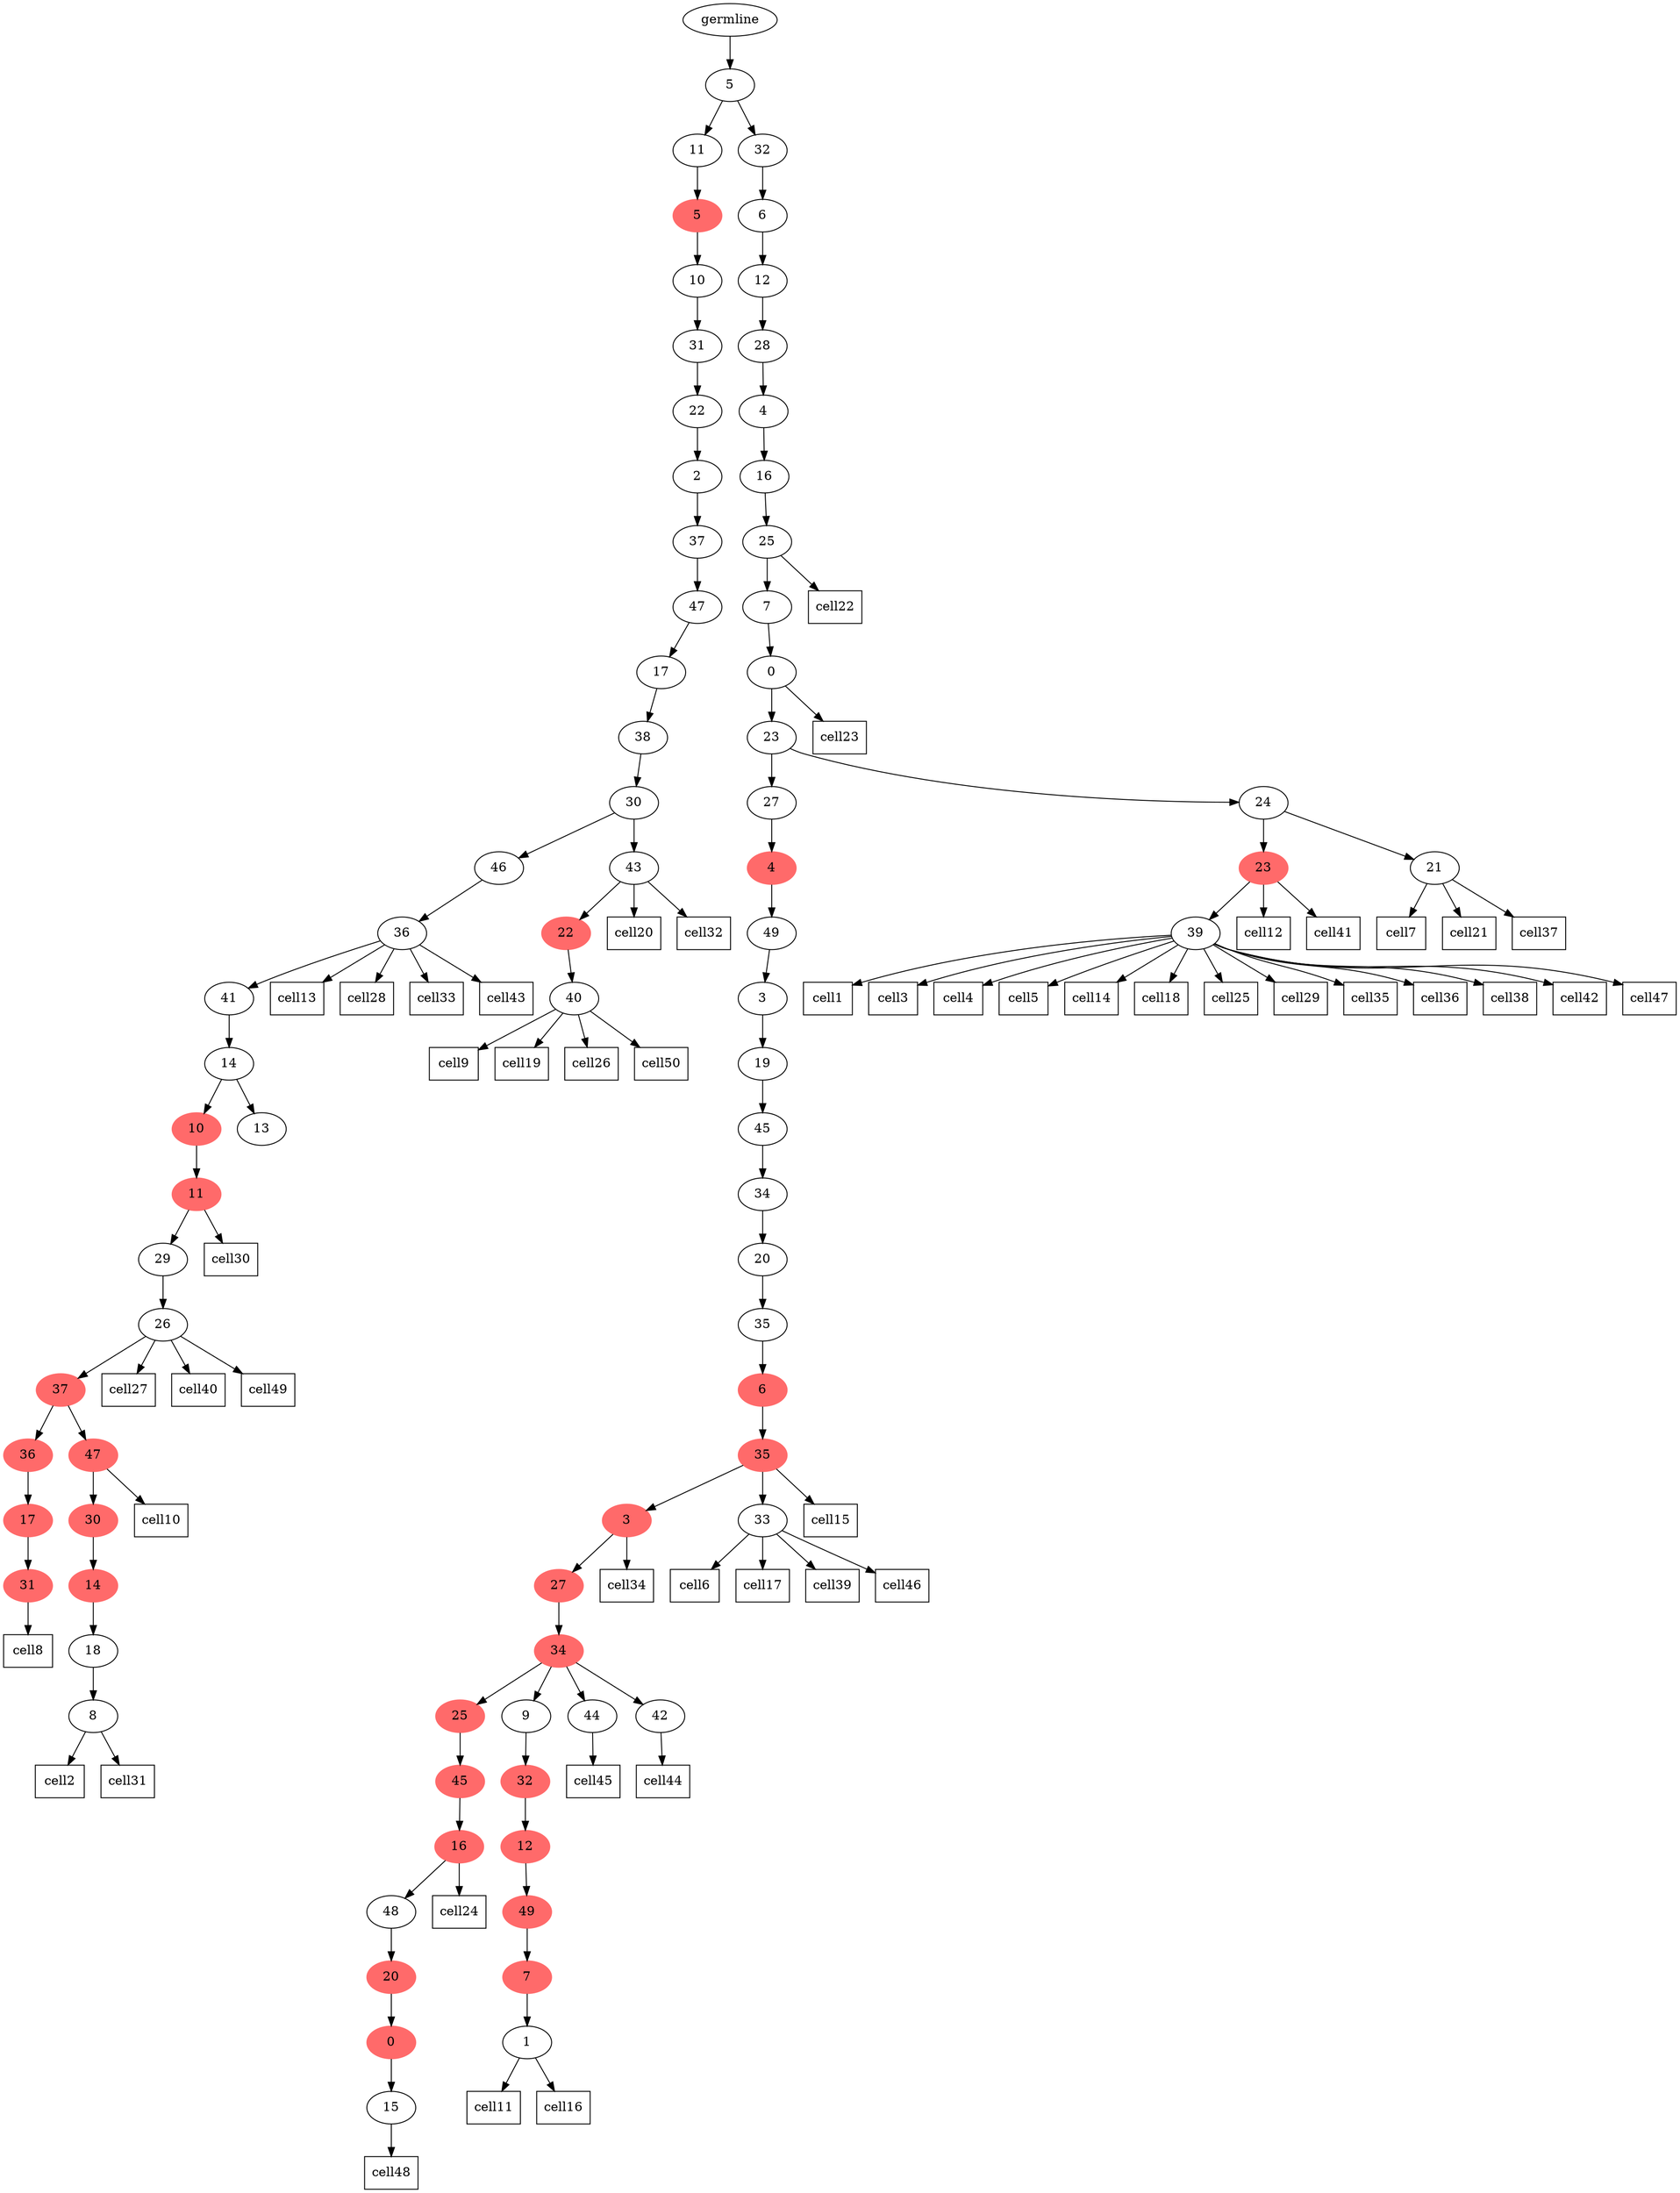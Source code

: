 digraph g {
	"75" -> "76";
	"76" [color=indianred1, style=filled, label="31"];
	"74" -> "75";
	"75" [color=indianred1, style=filled, label="17"];
	"72" -> "73";
	"73" [label="8"];
	"71" -> "72";
	"72" [label="18"];
	"70" -> "71";
	"71" [color=indianred1, style=filled, label="14"];
	"69" -> "70";
	"70" [color=indianred1, style=filled, label="30"];
	"68" -> "69";
	"69" [color=indianred1, style=filled, label="47"];
	"68" -> "74";
	"74" [color=indianred1, style=filled, label="36"];
	"67" -> "68";
	"68" [color=indianred1, style=filled, label="37"];
	"66" -> "67";
	"67" [label="26"];
	"65" -> "66";
	"66" [label="29"];
	"64" -> "65";
	"65" [color=indianred1, style=filled, label="11"];
	"63" -> "64";
	"64" [color=indianred1, style=filled, label="10"];
	"63" -> "77";
	"77" [label="13"];
	"62" -> "63";
	"63" [label="14"];
	"61" -> "62";
	"62" [label="41"];
	"60" -> "61";
	"61" [label="36"];
	"58" -> "59";
	"59" [label="40"];
	"57" -> "58";
	"58" [color=indianred1, style=filled, label="22"];
	"56" -> "57";
	"57" [label="43"];
	"56" -> "60";
	"60" [label="46"];
	"55" -> "56";
	"56" [label="30"];
	"54" -> "55";
	"55" [label="38"];
	"53" -> "54";
	"54" [label="17"];
	"52" -> "53";
	"53" [label="47"];
	"51" -> "52";
	"52" [label="37"];
	"50" -> "51";
	"51" [label="2"];
	"49" -> "50";
	"50" [label="22"];
	"48" -> "49";
	"49" [label="31"];
	"47" -> "48";
	"48" [label="10"];
	"46" -> "47";
	"47" [color=indianred1, style=filled, label="5"];
	"43" -> "44";
	"44" [label="15"];
	"42" -> "43";
	"43" [color=indianred1, style=filled, label="0"];
	"41" -> "42";
	"42" [color=indianred1, style=filled, label="20"];
	"40" -> "41";
	"41" [label="48"];
	"39" -> "40";
	"40" [color=indianred1, style=filled, label="16"];
	"38" -> "39";
	"39" [color=indianred1, style=filled, label="45"];
	"36" -> "37";
	"37" [label="1"];
	"35" -> "36";
	"36" [color=indianred1, style=filled, label="7"];
	"34" -> "35";
	"35" [color=indianred1, style=filled, label="49"];
	"33" -> "34";
	"34" [color=indianred1, style=filled, label="12"];
	"32" -> "33";
	"33" [color=indianred1, style=filled, label="32"];
	"30" -> "31";
	"31" [label="44"];
	"30" -> "32";
	"32" [label="9"];
	"30" -> "38";
	"38" [color=indianred1, style=filled, label="25"];
	"30" -> "45";
	"45" [label="42"];
	"29" -> "30";
	"30" [color=indianred1, style=filled, label="34"];
	"28" -> "29";
	"29" [color=indianred1, style=filled, label="27"];
	"26" -> "27";
	"27" [label="33"];
	"26" -> "28";
	"28" [color=indianred1, style=filled, label="3"];
	"25" -> "26";
	"26" [color=indianred1, style=filled, label="35"];
	"24" -> "25";
	"25" [color=indianred1, style=filled, label="6"];
	"23" -> "24";
	"24" [label="35"];
	"22" -> "23";
	"23" [label="20"];
	"21" -> "22";
	"22" [label="34"];
	"20" -> "21";
	"21" [label="45"];
	"19" -> "20";
	"20" [label="19"];
	"18" -> "19";
	"19" [label="3"];
	"17" -> "18";
	"18" [label="49"];
	"16" -> "17";
	"17" [color=indianred1, style=filled, label="4"];
	"13" -> "14";
	"14" [label="39"];
	"12" -> "13";
	"13" [color=indianred1, style=filled, label="23"];
	"12" -> "15";
	"15" [label="21"];
	"11" -> "12";
	"12" [label="24"];
	"11" -> "16";
	"16" [label="27"];
	"10" -> "11";
	"11" [label="23"];
	"9" -> "10";
	"10" [label="0"];
	"8" -> "9";
	"9" [label="7"];
	"7" -> "8";
	"8" [label="25"];
	"6" -> "7";
	"7" [label="16"];
	"5" -> "6";
	"6" [label="4"];
	"4" -> "5";
	"5" [label="28"];
	"3" -> "4";
	"4" [label="12"];
	"2" -> "3";
	"3" [label="6"];
	"1" -> "2";
	"2" [label="32"];
	"1" -> "46";
	"46" [label="11"];
	"0" -> "1";
	"1" [label="5"];
	"0" [label="germline"];
	"14" -> cell1;
	cell1 [shape=box]
	"73" -> cell2;
	cell2 [shape=box]
	"14" -> cell3;
	cell3 [shape=box]
	"14" -> cell4;
	cell4 [shape=box]
	"14" -> cell5;
	cell5 [shape=box]
	"27" -> cell6;
	cell6 [shape=box]
	"15" -> cell7;
	cell7 [shape=box]
	"76" -> cell8;
	cell8 [shape=box]
	"59" -> cell9;
	cell9 [shape=box]
	"69" -> cell10;
	cell10 [shape=box]
	"37" -> cell11;
	cell11 [shape=box]
	"13" -> cell12;
	cell12 [shape=box]
	"61" -> cell13;
	cell13 [shape=box]
	"14" -> cell14;
	cell14 [shape=box]
	"26" -> cell15;
	cell15 [shape=box]
	"37" -> cell16;
	cell16 [shape=box]
	"27" -> cell17;
	cell17 [shape=box]
	"14" -> cell18;
	cell18 [shape=box]
	"59" -> cell19;
	cell19 [shape=box]
	"57" -> cell20;
	cell20 [shape=box]
	"15" -> cell21;
	cell21 [shape=box]
	"8" -> cell22;
	cell22 [shape=box]
	"10" -> cell23;
	cell23 [shape=box]
	"40" -> cell24;
	cell24 [shape=box]
	"14" -> cell25;
	cell25 [shape=box]
	"59" -> cell26;
	cell26 [shape=box]
	"67" -> cell27;
	cell27 [shape=box]
	"61" -> cell28;
	cell28 [shape=box]
	"14" -> cell29;
	cell29 [shape=box]
	"65" -> cell30;
	cell30 [shape=box]
	"73" -> cell31;
	cell31 [shape=box]
	"57" -> cell32;
	cell32 [shape=box]
	"61" -> cell33;
	cell33 [shape=box]
	"28" -> cell34;
	cell34 [shape=box]
	"14" -> cell35;
	cell35 [shape=box]
	"14" -> cell36;
	cell36 [shape=box]
	"15" -> cell37;
	cell37 [shape=box]
	"14" -> cell38;
	cell38 [shape=box]
	"27" -> cell39;
	cell39 [shape=box]
	"67" -> cell40;
	cell40 [shape=box]
	"13" -> cell41;
	cell41 [shape=box]
	"14" -> cell42;
	cell42 [shape=box]
	"61" -> cell43;
	cell43 [shape=box]
	"45" -> cell44;
	cell44 [shape=box]
	"31" -> cell45;
	cell45 [shape=box]
	"27" -> cell46;
	cell46 [shape=box]
	"14" -> cell47;
	cell47 [shape=box]
	"44" -> cell48;
	cell48 [shape=box]
	"67" -> cell49;
	cell49 [shape=box]
	"59" -> cell50;
	cell50 [shape=box]
}
